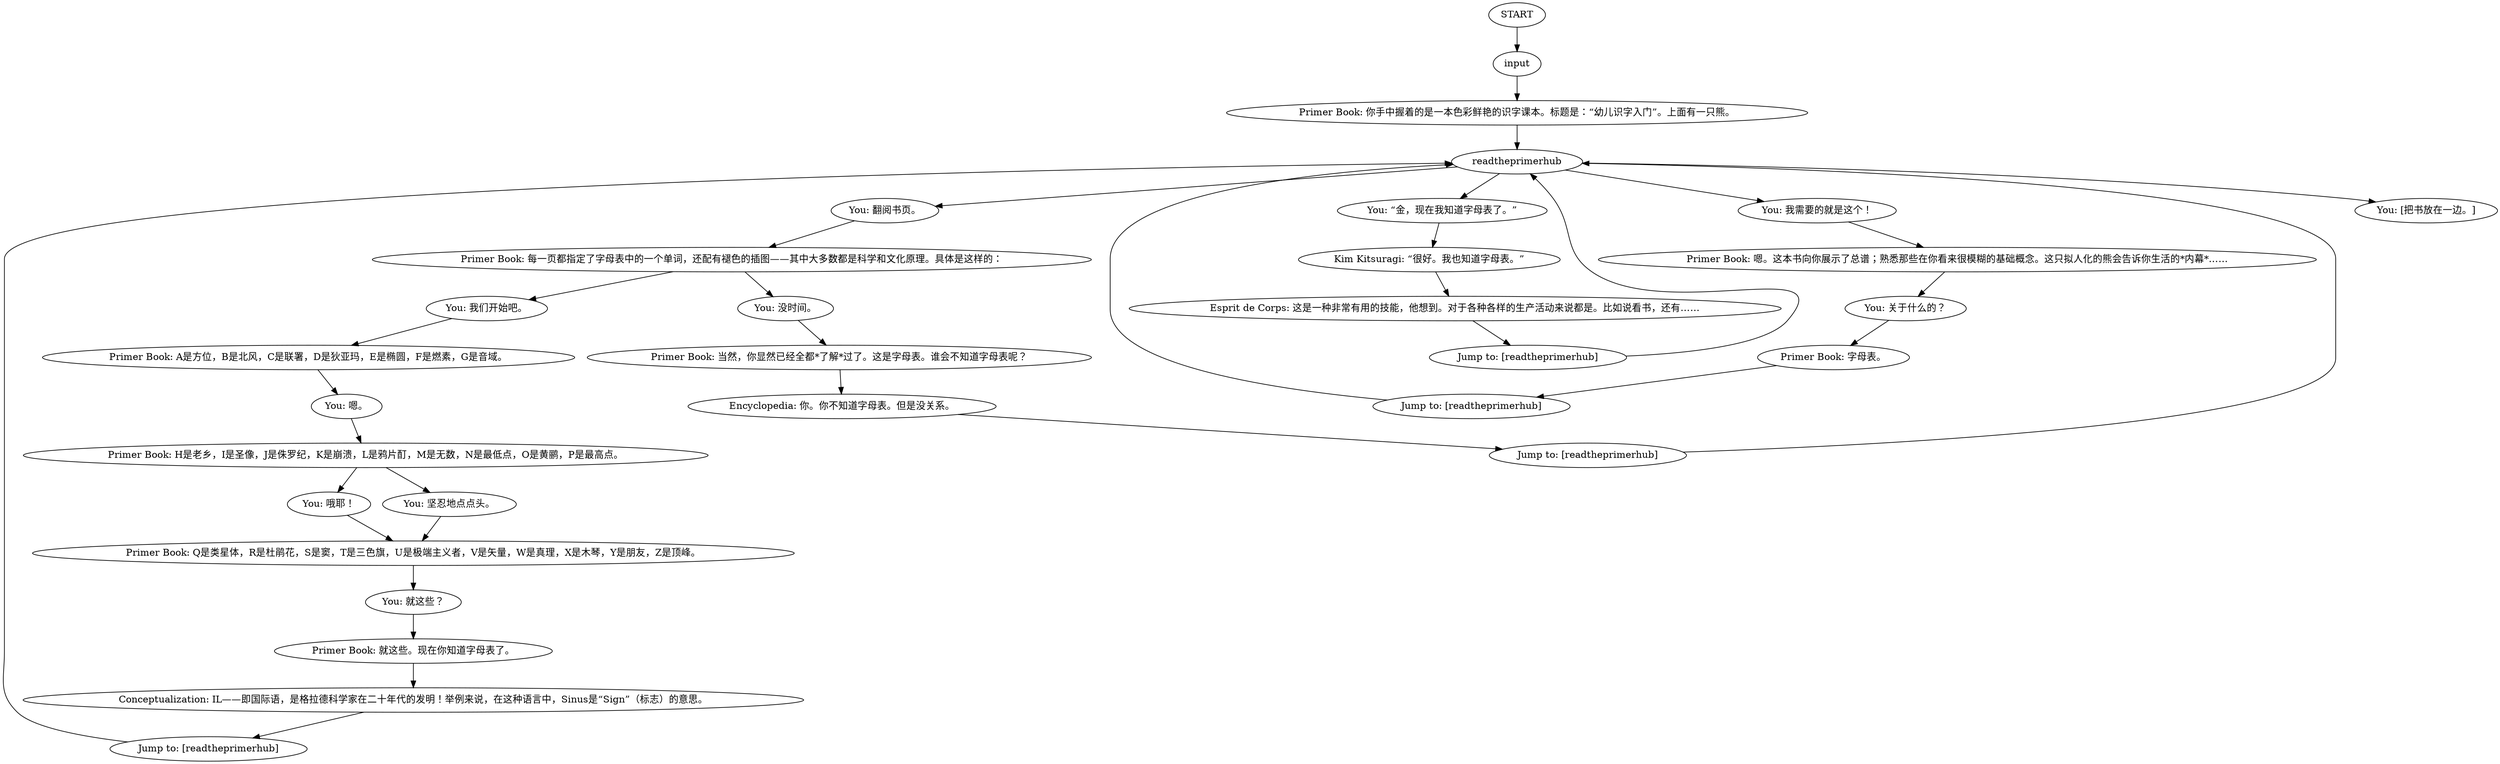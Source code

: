 # INVENTORY / PRIMER
# Primerbook interaction!
# ==================================================
digraph G {
	  0 [label="START"];
	  1 [label="input"];
	  2 [label="Conceptualization: IL——即国际语，是格拉德科学家在二十年代的发明！举例来说，在这种语言中，Sinus是“Sign”（标志）的意思。"];
	  3 [label="You: 关于什么的？"];
	  4 [label="You: 哦耶！"];
	  5 [label="Primer Book: H是老乡，I是圣像，J是侏罗纪，K是崩溃，L是鸦片酊，M是无数，N是最低点，O是黄鹂，P是最高点。"];
	  6 [label="You: 翻阅书页。"];
	  8 [label="Primer Book: 字母表。"];
	  9 [label="You: 坚忍地点点头。"];
	  10 [label="You: 我们开始吧。"];
	  11 [label="Encyclopedia: 你。你不知道字母表。但是没关系。"];
	  12 [label="Jump to: [readtheprimerhub]"];
	  13 [label="You: 就这些？"];
	  14 [label="Esprit de Corps: 这是一种非常有用的技能，他想到。对于各种各样的生产活动来说都是。比如说看书，还有……"];
	  15 [label="Jump to: [readtheprimerhub]"];
	  16 [label="Primer Book: 就这些。现在你知道字母表了。"];
	  17 [label="Primer Book: 每一页都指定了字母表中的一个单词，还配有褪色的插图——其中大多数都是科学和文化原理。具体是这样的："];
	  18 [label="You: “金，现在我知道字母表了。”"];
	  19 [label="Jump to: [readtheprimerhub]"];
	  20 [label="Primer Book: 当然，你显然已经全都*了解*过了。这是字母表。谁会不知道字母表呢？"];
	  21 [label="Kim Kitsuragi: “很好。我也知道字母表。”"];
	  22 [label="Primer Book: 你手中握着的是一本色彩鲜艳的识字课本。标题是：“幼儿识字入门”。上面有一只熊。"];
	  23 [label="Primer Book: 嗯。这本书向你展示了总谱；熟悉那些在你看来很模糊的基础概念。这只拟人化的熊会告诉你生活的*内幕*……"];
	  24 [label="Primer Book: A是方位，B是北风，C是联署，D是狄亚玛，E是椭圆，F是燃素，G是音域。"];
	  25 [label="You: 没时间。"];
	  26 [label="Jump to: [readtheprimerhub]"];
	  27 [label="You: 我需要的就是这个！"];
	  28 [label="You: [把书放在一边。]"];
	  29 [label="You: 嗯。"];
	  30 [label="Primer Book: Q是类星体，R是杜鹃花，S是窦，T是三色旗，U是极端主义者，V是矢量，W是真理，X是木琴，Y是朋友，Z是顶峰。"];
	  31 [label="readtheprimerhub"];
	  0 -> 1
	  1 -> 22
	  2 -> 19
	  3 -> 8
	  4 -> 30
	  5 -> 9
	  5 -> 4
	  6 -> 17
	  8 -> 15
	  9 -> 30
	  10 -> 24
	  11 -> 12
	  12 -> 31
	  13 -> 16
	  14 -> 26
	  15 -> 31
	  16 -> 2
	  17 -> 25
	  17 -> 10
	  18 -> 21
	  19 -> 31
	  20 -> 11
	  21 -> 14
	  22 -> 31
	  23 -> 3
	  24 -> 29
	  25 -> 20
	  26 -> 31
	  27 -> 23
	  29 -> 5
	  30 -> 13
	  31 -> 18
	  31 -> 27
	  31 -> 28
	  31 -> 6
}

